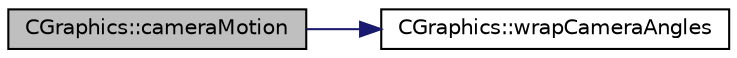 digraph "CGraphics::cameraMotion"
{
 // INTERACTIVE_SVG=YES
  edge [fontname="Helvetica",fontsize="10",labelfontname="Helvetica",labelfontsize="10"];
  node [fontname="Helvetica",fontsize="10",shape=record];
  rankdir="LR";
  Node1 [label="CGraphics::cameraMotion",height=0.2,width=0.4,color="black", fillcolor="grey75", style="filled", fontcolor="black"];
  Node1 -> Node2 [color="midnightblue",fontsize="10",style="solid",fontname="Helvetica"];
  Node2 [label="CGraphics::wrapCameraAngles",height=0.2,width=0.4,color="black", fillcolor="white", style="filled",URL="$dc/d90/class_c_graphics.html#a335713d4cde6ff4f263342635b96448c"];
}
